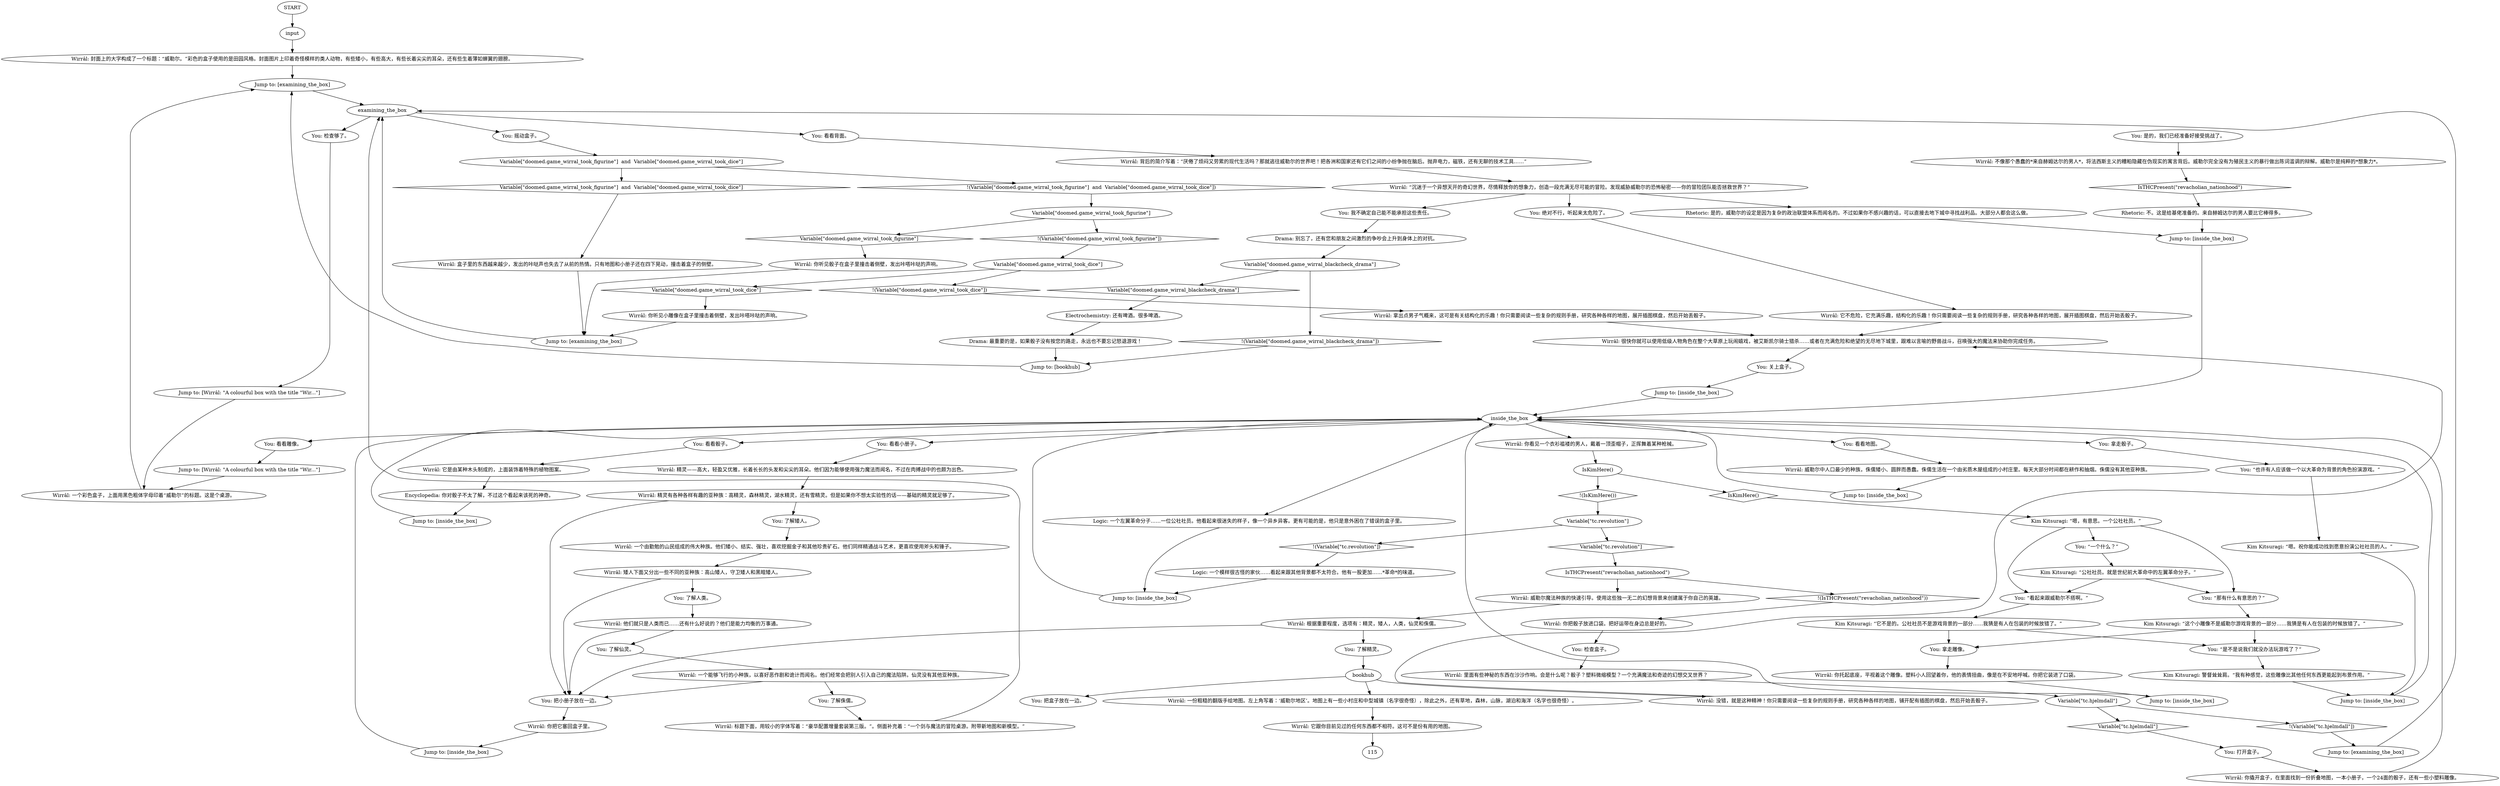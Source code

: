 # INVENTORY / WIRRAL MODULE
# Super-popular binoclard fantasy board game (module), feat. faeries and welkin and pygmies and such fantasy folk. The non-grimdark pastoral-bucolic version with maps & miniatures. Basic Wirral info.
# ==================================================
digraph G {
	  0 [label="START"];
	  1 [label="input"];
	  2 [label="Wirrâl: 根据重要程度，选项有：精灵，矮人，人类，仙灵和侏儒。"];
	  3 [label="Wirrâl: 盒子里的东西越来越少，发出的咔哒声也失去了从前的热情。只有地图和小册子还在四下晃动，撞击着盒子的侧壁。"];
	  4 [label="You: 拿走骰子。"];
	  5 [label="Kim Kitsuragi: “嗯，有意思。一个公社社员。”"];
	  6 [label="You: 看看地图。"];
	  7 [label="Jump to: [inside_the_box]"];
	  8 [label="Wirrâl: 你听见骰子在盒子里撞击着侧壁，发出咔嗒咔哒的声响。"];
	  9 [label="inside_the_box"];
	  10 [label="Wirrâl: 矮人下面又分出一些不同的亚种族：高山矮人，守卫矮人和黑暗矮人。"];
	  11 [label="Jump to: [inside_the_box]"];
	  12 [label="You: 了解矮人。"];
	  13 [label="Variable[\"doomed.game_wirral_took_dice\"]"];
	  14 [label="Variable[\"doomed.game_wirral_took_dice\"]", shape=diamond];
	  15 [label="!(Variable[\"doomed.game_wirral_took_dice\"])", shape=diamond];
	  16 [label="Encyclopedia: 你对骰子不太了解，不过这个看起来该死的神奇。"];
	  17 [label="Jump to: [inside_the_box]"];
	  18 [label="Wirrâl: 一个由勤勉的山民组成的伟大种族。他们矮小、结实、强壮，喜欢挖掘金子和其他珍贵矿石。他们同样精通战斗艺术，更喜欢使用斧头和锤子。"];
	  19 [label="Wirrâl: 你把它塞回盒子里。"];
	  20 [label="You: 了解仙灵。"];
	  21 [label="Jump to: [bookhub]"];
	  22 [label="Wirrâl: 背后的简介写着：“厌倦了烦闷又劳累的现代生活吗？那就逃往威勒尔的世界吧！把各洲和国家还有它们之间的小纷争抛在脑后。抛弃电力，磁铁，还有无聊的技术工具……”"];
	  23 [label="You: 检查够了。"];
	  24 [label="You: 看看骰子。"];
	  25 [label="Jump to: [examining_the_box]"];
	  26 [label="Wirrâl: 他们就只是人类而已……还有什么好说的？他们是能力均衡的万事通。"];
	  27 [label="Kim Kitsuragi: “公社社员。就是世纪前大革命中的左翼革命分子。”"];
	  28 [label="Drama: 最重要的是，如果骰子没有按您的路走，永远也不要忘记怒退游戏！"];
	  29 [label="Rhetoric: 不。这是给基佬准备的。来自赫姆达尔的男人要比它棒得多。"];
	  30 [label="Wirrâl: 你听见小雕像在盒子里撞击着侧壁，发出咔嗒咔哒的声响。"];
	  31 [label="You: “看起来跟威勒尔不搭啊。”"];
	  32 [label="Logic: 一个模样很古怪的家伙……看起来跟其他背景都不太符合。他有一股更加……*革命*的味道。"];
	  33 [label="You: 摇动盒子。"];
	  34 [label="Wirrâl: “沉迷于一个异想天开的奇幻世界，尽情释放你的想象力，创造一段充满无尽可能的冒险。发现威胁威勒尔的恐怖秘密——你的冒险团队能否拯救世界？”"];
	  35 [label="You: 我不确定自己能不能承担这些责任。"];
	  36 [label="You: “那有什么有意思的？”"];
	  37 [label="Jump to: [inside_the_box]"];
	  38 [label="Jump to: [inside_the_box]"];
	  39 [label="Wirrâl: 你撬开盒子，在里面找到一份折叠地图，一本小册子，一个24面的骰子，还有一些小塑料雕像。"];
	  40 [label="You: 了解精灵。"];
	  41 [label="Variable[\"doomed.game_wirral_took_figurine\"]  and  Variable[\"doomed.game_wirral_took_dice\"]"];
	  42 [label="Variable[\"doomed.game_wirral_took_figurine\"]  and  Variable[\"doomed.game_wirral_took_dice\"]", shape=diamond];
	  43 [label="!(Variable[\"doomed.game_wirral_took_figurine\"]  and  Variable[\"doomed.game_wirral_took_dice\"])", shape=diamond];
	  44 [label="Kim Kitsuragi: “嗯。祝你能成功找到愿意扮演公社社员的人。”"];
	  45 [label="Wirrâl: 一个彩色盒子，上面用黑色粗体字母印着“威勒尔”的标题。这是个桌游。"];
	  46 [label="Wirrâl: 它是由某种木头制成的，上面装饰着特殊的植物图案。"];
	  47 [label="Wirrâl: 你托起底座，平视着这个雕像。塑料小人回望着你，他的表情扭曲，像是在不安地呼喊。你把它装进了口袋。"];
	  48 [label="Variable[\"doomed.game_wirral_took_figurine\"]"];
	  49 [label="Variable[\"doomed.game_wirral_took_figurine\"]", shape=diamond];
	  50 [label="!(Variable[\"doomed.game_wirral_took_figurine\"])", shape=diamond];
	  51 [label="Variable[\"tc.revolution\"]"];
	  52 [label="Variable[\"tc.revolution\"]", shape=diamond];
	  53 [label="!(Variable[\"tc.revolution\"])", shape=diamond];
	  54 [label="You: 了解侏儒。"];
	  55 [label="You: “是不是说我们就没办法玩游戏了？”"];
	  56 [label="Jump to: [Wirrâl: \"A colourful box with the title \"Wir...\"]"];
	  57 [label="Variable[\"doomed.game_wirral_blackcheck_drama\"]"];
	  58 [label="Variable[\"doomed.game_wirral_blackcheck_drama\"]", shape=diamond];
	  59 [label="!(Variable[\"doomed.game_wirral_blackcheck_drama\"])", shape=diamond];
	  60 [label="Jump to: [examining_the_box]"];
	  61 [label="Kim Kitsuragi: “它不是的。公社社员不是游戏背景的一部分……我猜是有人在包装的时候放错了。”"];
	  62 [label="You: “一个什么？”"];
	  63 [label="You: 看看背面。"];
	  64 [label="Electrochemistry: 还有啤酒。很多啤酒。"];
	  65 [label="Variable[\"tc.hjelmdall\"]"];
	  66 [label="Variable[\"tc.hjelmdall\"]", shape=diamond];
	  67 [label="!(Variable[\"tc.hjelmdall\"])", shape=diamond];
	  68 [label="Jump to: [inside_the_box]"];
	  69 [label="Wirrâl: 精灵有各种各样有趣的亚种族：高精灵，森林精灵，湖水精灵，还有雪精灵。但是如果你不想太实验性的话——基础的精灵就足够了。"];
	  70 [label="Wirrâl: 一个能够飞行的小种族，以喜好恶作剧和诡计而闻名。他们经常会把别人引入自己的魔法陷阱。仙灵没有其他亚种族。"];
	  71 [label="You: 绝对不行，听起来太危险了。"];
	  72 [label="Wirrâl: 它不危险，它充满乐趣，结构化的乐趣！你只需要阅读一些复杂的规则手册，研究各种各样的地图，展开插图棋盘，然后开始丢骰子。"];
	  73 [label="You: 把小册子放在一边。"];
	  74 [label="You: 看看雕像。"];
	  75 [label="IsKimHere()"];
	  76 [label="IsKimHere()", shape=diamond];
	  77 [label="!(IsKimHere())", shape=diamond];
	  78 [label="examining_the_box"];
	  79 [label="Kim Kitsuragi: “这个小雕像不是威勒尔游戏背景的一部分……我猜是有人在包装的时候放错了。”"];
	  80 [label="Kim Kitsuragi: 警督耸耸肩。“我有种感觉，这些雕像比其他任何东西更能起到布景作用。”"];
	  81 [label="Wirrâl: 封面上的大字构成了一个标题：“威勒尔。”彩色的盒子使用的是田园风格。封面图片上印着奇怪模样的类人动物，有些矮小，有些高大，有些长着尖尖的耳朵，还有些生着薄如蝉翼的翅膀。"];
	  82 [label="You: 把盒子放在一边。"];
	  83 [label="Wirrâl: 很快你就可以使用低级人物角色在整个大草原上玩闹嬉戏，被艾斯凯尔骑士猎杀……或者在充满危险和绝望的无尽地下城里，跟难以言喻的野兽战斗，召唤强大的魔法来协助你完成任务。"];
	  84 [label="Wirrâl: 它跟你目前见过的任何东西都不相符。这可不是份有用的地图。"];
	  85 [label="You: 看看小册子。"];
	  86 [label="You: 了解人类。"];
	  87 [label="You: 是的，我们已经准备好接受挑战了。"];
	  88 [label="Rhetoric: 是的，威勒尔的设定是因为复杂的政治联盟体系而闻名的。不过如果你不感兴趣的话，可以直接去地下城中寻找战利品。大部分人都会这么做。"];
	  89 [label="Wirrâl: 你把骰子放进口袋。把好运带在身边总是好的。"];
	  90 [label="You: “也许有人应该做一个以大革命为背景的角色扮演游戏。”"];
	  91 [label="You: 拿走雕像。"];
	  92 [label="Wirrâl: 你看见一个衣衫褴褛的男人，戴着一顶歪帽子，正挥舞着某种枪械。"];
	  93 [label="Jump to: [Wirrâl: \"A colourful box with the title \"Wir...\"]"];
	  94 [label="Jump to: [inside_the_box]"];
	  95 [label="You: 检查盒子。"];
	  96 [label="Wirrâl: 没错，就是这种精神！你只需要阅读一些复杂的规则手册，研究各种各样的地图，铺开配有插图的棋盘，然后开始丢骰子。"];
	  97 [label="Wirrâl: 不像那个愚蠢的*来自赫姆达尔的男人*，将法西斯主义的糟粕隐藏在伪现实的寓言背后。威勒尔完全没有为殖民主义的暴行做出陈词滥调的辩解。威勒尔是纯粹的*想象力*。"];
	  98 [label="You: 打开盒子。"];
	  99 [label="Wirrâl: 一份粗糙的翻版手绘地图。左上角写着：‘威勒尔地区’。地图上有一些小村庄和中型城镇（名字很奇怪），除此之外，还有草地，森林，山脉，湖泊和海洋（名字也很奇怪）。"];
	  100 [label="Wirrâl: 威勒尔中人口最少的种族，侏儒矮小、圆胖而愚蠢。侏儒生活在一个由劣质木屋组成的小村庄里。每天大部分时间都在耕作和抽烟。侏儒没有其他亚种族。"];
	  101 [label="Wirrâl: 标题下面，用较小的字体写着：“豪华配置增量套装第三版。”。侧面补充着：“一个剑与魔法的冒险桌游。附带新地图和新模型。”"];
	  102 [label="Wirrâl: 里面有些神秘的东西在沙沙作响。会是什么呢？骰子？塑料微缩模型？一个充满魔法和奇迹的幻想交叉世界？"];
	  103 [label="Wirrâl: 拿出点男子气概来，这可是有关结构化的乐趣！你只需要阅读一些复杂的规则手册，研究各种各样的地图，展开插图棋盘，然后开始丢骰子。"];
	  104 [label="Drama: 别忘了，还有您和朋友之间激烈的争吵会上升到身体上的对抗。"];
	  105 [label="You: 关上盒子。"];
	  106 [label="Logic: 一个左翼革命分子……一位公社社员。他看起来很迷失的样子，像一个异乡异客。更有可能的是，他只是意外困在了错误的盒子里。"];
	  107 [label="IsTHCPresent(\"revacholian_nationhood\")"];
	  108 [label="IsTHCPresent(\"revacholian_nationhood\")", shape=diamond];
	  109 [label="!(IsTHCPresent(\"revacholian_nationhood\"))", shape=diamond];
	  110 [label="Wirrâl: 威勒尔魔法种族的快速引导。使用这些独一无二的幻想背景来创建属于你自己的英雄。"];
	  111 [label="Wirrâl: 精灵——高大，轻盈又优雅，长着长长的头发和尖尖的耳朵。他们因为能够使用强力魔法而闻名，不过在肉搏战中的也颇为出色。"];
	  112 [label="bookhub"];
	  113 [label="Jump to: [examining_the_box]"];
	  114 [label="Jump to: [inside_the_box]"];
	  0 -> 1
	  1 -> 81
	  2 -> 40
	  2 -> 73
	  3 -> 25
	  4 -> 90
	  5 -> 36
	  5 -> 62
	  5 -> 31
	  6 -> 100
	  7 -> 9
	  8 -> 25
	  9 -> 4
	  9 -> 6
	  9 -> 74
	  9 -> 106
	  9 -> 85
	  9 -> 24
	  9 -> 92
	  10 -> 73
	  10 -> 86
	  11 -> 9
	  12 -> 18
	  13 -> 14
	  13 -> 15
	  14 -> 30
	  15 -> 103
	  16 -> 7
	  17 -> 9
	  18 -> 10
	  19 -> 11
	  20 -> 70
	  21 -> 113
	  22 -> 34
	  23 -> 56
	  24 -> 46
	  25 -> 78
	  26 -> 73
	  26 -> 20
	  27 -> 36
	  27 -> 31
	  28 -> 21
	  29 -> 114
	  30 -> 25
	  31 -> 61
	  32 -> 37
	  33 -> 41
	  34 -> 88
	  34 -> 35
	  34 -> 71
	  35 -> 104
	  36 -> 79
	  37 -> 9
	  38 -> 9
	  39 -> 9
	  40 -> 112
	  41 -> 42
	  41 -> 43
	  42 -> 3
	  43 -> 48
	  44 -> 17
	  45 -> 113
	  46 -> 16
	  47 -> 68
	  48 -> 49
	  48 -> 50
	  49 -> 8
	  50 -> 13
	  51 -> 52
	  51 -> 53
	  52 -> 107
	  53 -> 32
	  54 -> 101
	  55 -> 80
	  56 -> 45
	  57 -> 58
	  57 -> 59
	  58 -> 64
	  59 -> 21
	  60 -> 78
	  61 -> 91
	  61 -> 55
	  62 -> 27
	  63 -> 22
	  64 -> 28
	  65 -> 66
	  65 -> 67
	  66 -> 98
	  67 -> 60
	  68 -> 9
	  69 -> 73
	  69 -> 12
	  70 -> 73
	  70 -> 54
	  71 -> 72
	  72 -> 83
	  73 -> 19
	  74 -> 93
	  75 -> 76
	  75 -> 77
	  76 -> 5
	  77 -> 51
	  78 -> 33
	  78 -> 23
	  78 -> 63
	  79 -> 91
	  79 -> 55
	  80 -> 17
	  81 -> 113
	  83 -> 105
	  84 -> 115
	  85 -> 111
	  86 -> 26
	  87 -> 97
	  88 -> 114
	  89 -> 95
	  90 -> 44
	  91 -> 47
	  92 -> 75
	  93 -> 45
	  94 -> 9
	  95 -> 102
	  96 -> 83
	  97 -> 108
	  98 -> 39
	  99 -> 84
	  100 -> 38
	  101 -> 78
	  102 -> 65
	  103 -> 83
	  104 -> 57
	  105 -> 94
	  106 -> 37
	  107 -> 109
	  107 -> 110
	  108 -> 29
	  109 -> 89
	  110 -> 2
	  111 -> 69
	  112 -> 96
	  112 -> 82
	  112 -> 99
	  113 -> 78
	  114 -> 9
}

